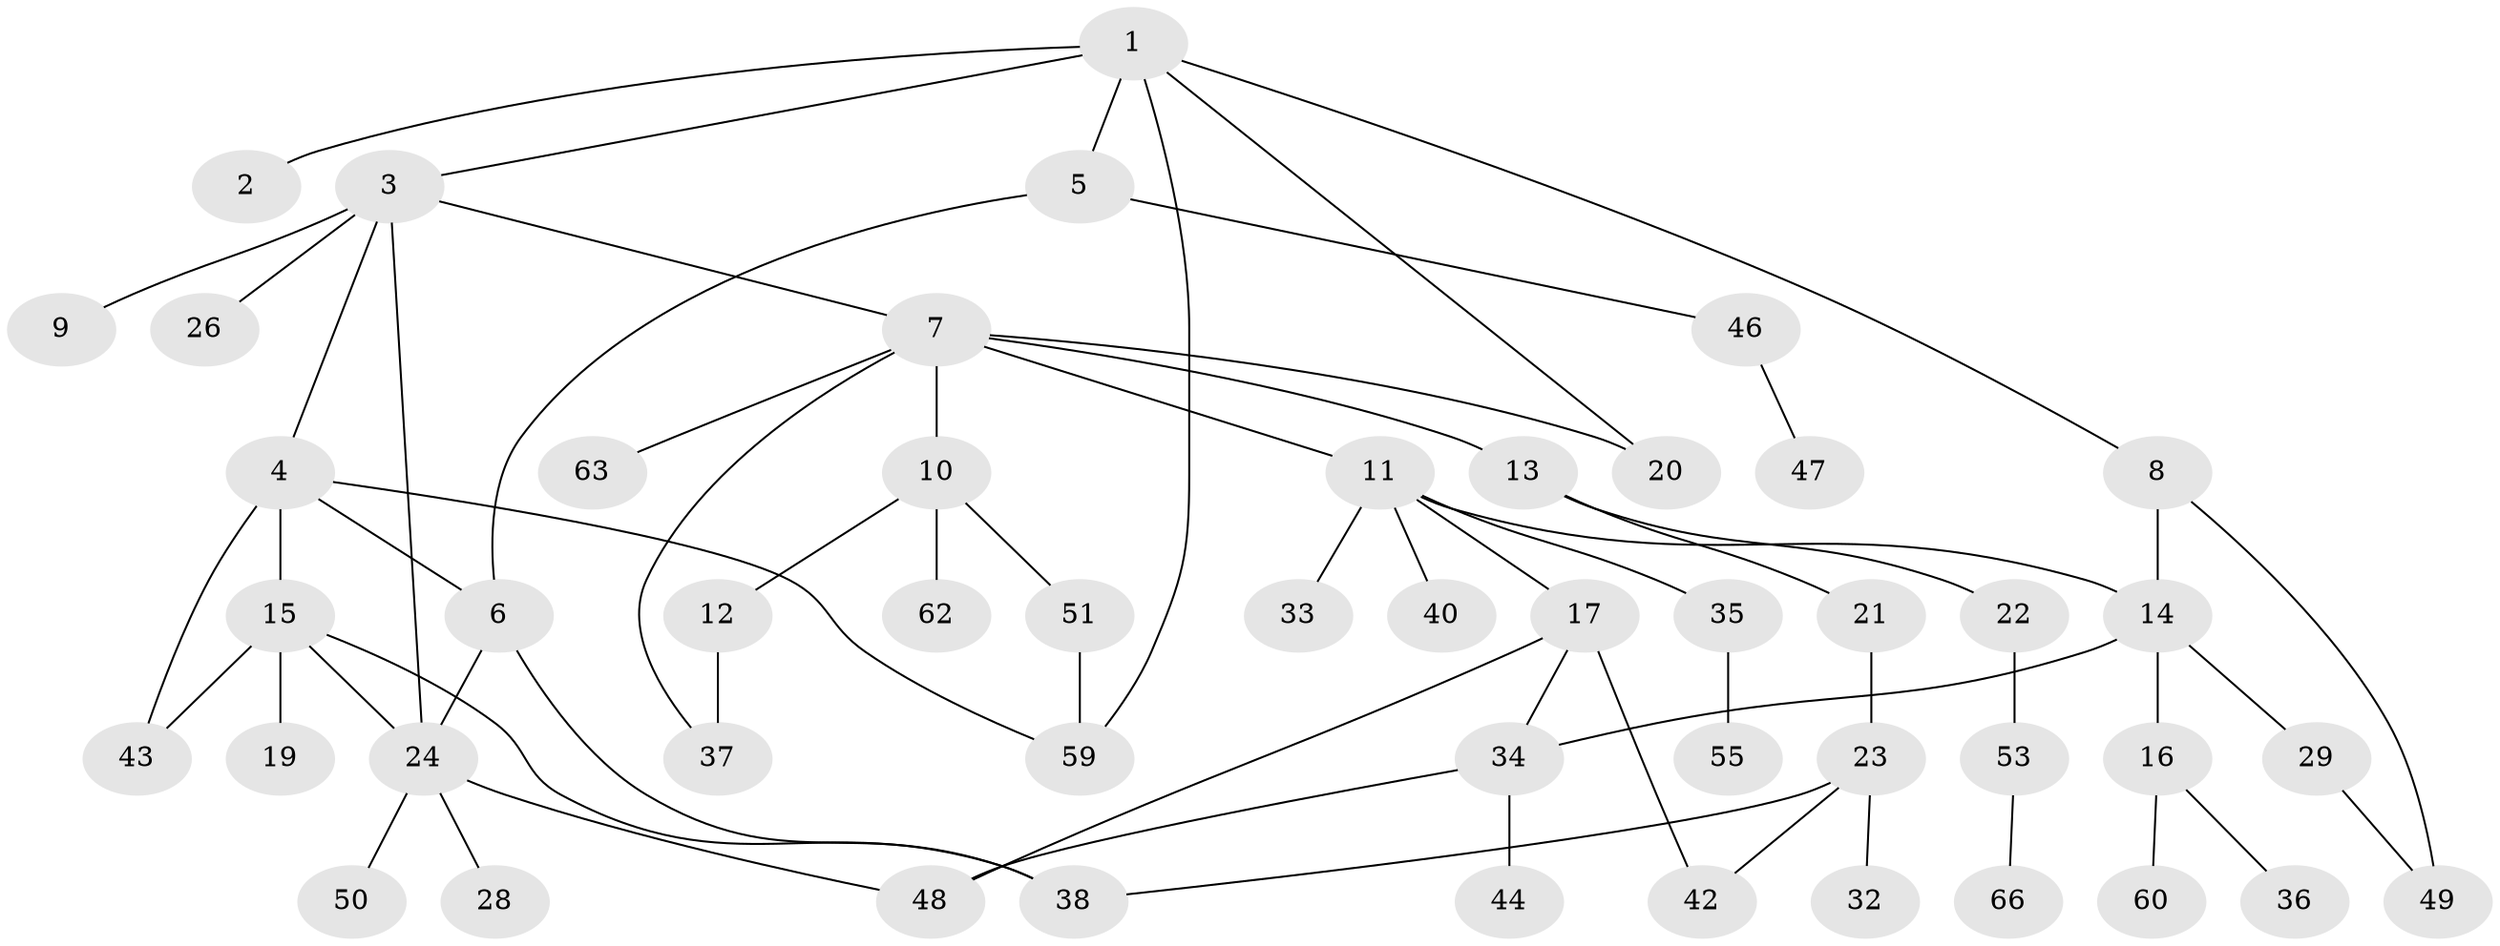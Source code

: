 // original degree distribution, {6: 0.041666666666666664, 1: 0.3472222222222222, 5: 0.041666666666666664, 4: 0.08333333333333333, 7: 0.041666666666666664, 3: 0.125, 2: 0.3194444444444444}
// Generated by graph-tools (version 1.1) at 2025/17/03/04/25 18:17:10]
// undirected, 50 vertices, 65 edges
graph export_dot {
graph [start="1"]
  node [color=gray90,style=filled];
  1;
  2;
  3;
  4;
  5 [super="+65+45"];
  6 [super="+25"];
  7;
  8;
  9;
  10;
  11 [super="+18"];
  12;
  13;
  14 [super="+31"];
  15 [super="+67+57"];
  16;
  17;
  19;
  20 [super="+58"];
  21;
  22;
  23 [super="+61"];
  24 [super="+27+30"];
  26;
  28 [super="+64"];
  29 [super="+41"];
  32;
  33;
  34 [super="+39"];
  35;
  36 [super="+68"];
  37;
  38 [super="+71"];
  40;
  42;
  43 [super="+52+72"];
  44;
  46;
  47;
  48;
  49;
  50;
  51 [super="+54"];
  53;
  55;
  59;
  60;
  62;
  63;
  66;
  1 -- 2;
  1 -- 3;
  1 -- 5;
  1 -- 8;
  1 -- 59;
  1 -- 20;
  3 -- 4;
  3 -- 7;
  3 -- 9;
  3 -- 26;
  3 -- 24;
  4 -- 6;
  4 -- 15;
  4 -- 59;
  4 -- 43;
  5 -- 46;
  5 -- 6;
  6 -- 24;
  6 -- 38;
  7 -- 10;
  7 -- 11;
  7 -- 13;
  7 -- 20;
  7 -- 63;
  7 -- 37;
  8 -- 14;
  8 -- 49;
  10 -- 12;
  10 -- 51;
  10 -- 62;
  11 -- 17;
  11 -- 33;
  11 -- 35;
  11 -- 40;
  11 -- 14;
  12 -- 37;
  13 -- 21;
  13 -- 22;
  14 -- 16;
  14 -- 29;
  14 -- 34 [weight=2];
  15 -- 19;
  15 -- 43;
  15 -- 38;
  15 -- 24;
  16 -- 36;
  16 -- 60;
  17 -- 42;
  17 -- 48;
  17 -- 34;
  21 -- 23;
  22 -- 53;
  23 -- 32;
  23 -- 38;
  23 -- 42;
  24 -- 28;
  24 -- 48;
  24 -- 50;
  29 -- 49;
  34 -- 44;
  34 -- 48;
  35 -- 55;
  46 -- 47;
  51 -- 59;
  53 -- 66;
}
